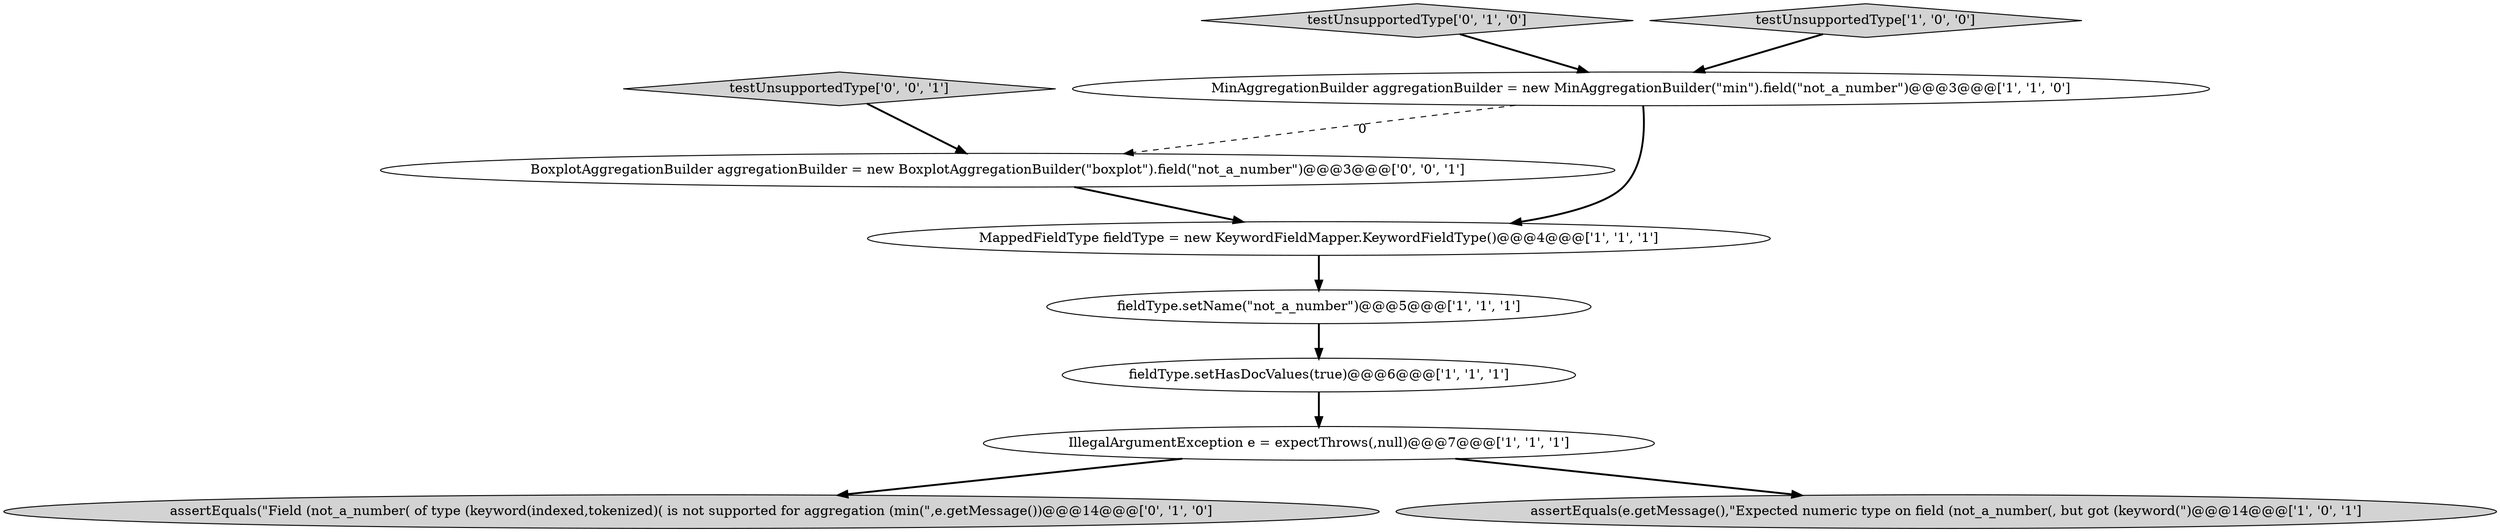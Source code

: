 digraph {
4 [style = filled, label = "fieldType.setHasDocValues(true)@@@6@@@['1', '1', '1']", fillcolor = white, shape = ellipse image = "AAA0AAABBB1BBB"];
6 [style = filled, label = "fieldType.setName(\"not_a_number\")@@@5@@@['1', '1', '1']", fillcolor = white, shape = ellipse image = "AAA0AAABBB1BBB"];
7 [style = filled, label = "testUnsupportedType['0', '1', '0']", fillcolor = lightgray, shape = diamond image = "AAA0AAABBB2BBB"];
8 [style = filled, label = "assertEquals(\"Field (not_a_number( of type (keyword(indexed,tokenized)( is not supported for aggregation (min(\",e.getMessage())@@@14@@@['0', '1', '0']", fillcolor = lightgray, shape = ellipse image = "AAA0AAABBB2BBB"];
1 [style = filled, label = "IllegalArgumentException e = expectThrows(,null)@@@7@@@['1', '1', '1']", fillcolor = white, shape = ellipse image = "AAA0AAABBB1BBB"];
5 [style = filled, label = "MappedFieldType fieldType = new KeywordFieldMapper.KeywordFieldType()@@@4@@@['1', '1', '1']", fillcolor = white, shape = ellipse image = "AAA0AAABBB1BBB"];
9 [style = filled, label = "BoxplotAggregationBuilder aggregationBuilder = new BoxplotAggregationBuilder(\"boxplot\").field(\"not_a_number\")@@@3@@@['0', '0', '1']", fillcolor = white, shape = ellipse image = "AAA0AAABBB3BBB"];
10 [style = filled, label = "testUnsupportedType['0', '0', '1']", fillcolor = lightgray, shape = diamond image = "AAA0AAABBB3BBB"];
3 [style = filled, label = "MinAggregationBuilder aggregationBuilder = new MinAggregationBuilder(\"min\").field(\"not_a_number\")@@@3@@@['1', '1', '0']", fillcolor = white, shape = ellipse image = "AAA0AAABBB1BBB"];
2 [style = filled, label = "assertEquals(e.getMessage(),\"Expected numeric type on field (not_a_number(, but got (keyword(\")@@@14@@@['1', '0', '1']", fillcolor = lightgray, shape = ellipse image = "AAA0AAABBB1BBB"];
0 [style = filled, label = "testUnsupportedType['1', '0', '0']", fillcolor = lightgray, shape = diamond image = "AAA0AAABBB1BBB"];
1->8 [style = bold, label=""];
0->3 [style = bold, label=""];
6->4 [style = bold, label=""];
9->5 [style = bold, label=""];
1->2 [style = bold, label=""];
3->9 [style = dashed, label="0"];
3->5 [style = bold, label=""];
5->6 [style = bold, label=""];
4->1 [style = bold, label=""];
10->9 [style = bold, label=""];
7->3 [style = bold, label=""];
}

